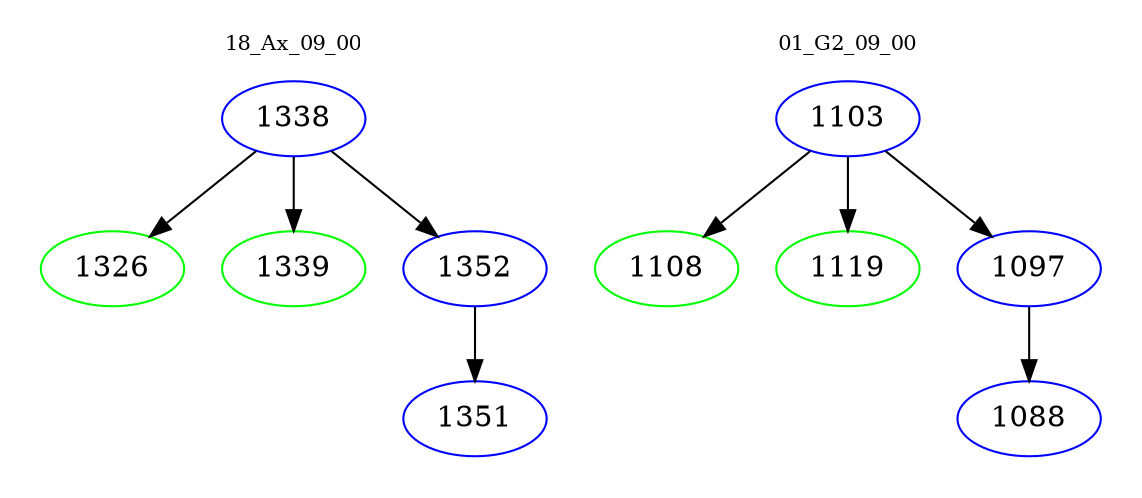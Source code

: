 digraph{
subgraph cluster_0 {
color = white
label = "18_Ax_09_00";
fontsize=10;
T0_1338 [label="1338", color="blue"]
T0_1338 -> T0_1326 [color="black"]
T0_1326 [label="1326", color="green"]
T0_1338 -> T0_1339 [color="black"]
T0_1339 [label="1339", color="green"]
T0_1338 -> T0_1352 [color="black"]
T0_1352 [label="1352", color="blue"]
T0_1352 -> T0_1351 [color="black"]
T0_1351 [label="1351", color="blue"]
}
subgraph cluster_1 {
color = white
label = "01_G2_09_00";
fontsize=10;
T1_1103 [label="1103", color="blue"]
T1_1103 -> T1_1108 [color="black"]
T1_1108 [label="1108", color="green"]
T1_1103 -> T1_1119 [color="black"]
T1_1119 [label="1119", color="green"]
T1_1103 -> T1_1097 [color="black"]
T1_1097 [label="1097", color="blue"]
T1_1097 -> T1_1088 [color="black"]
T1_1088 [label="1088", color="blue"]
}
}
